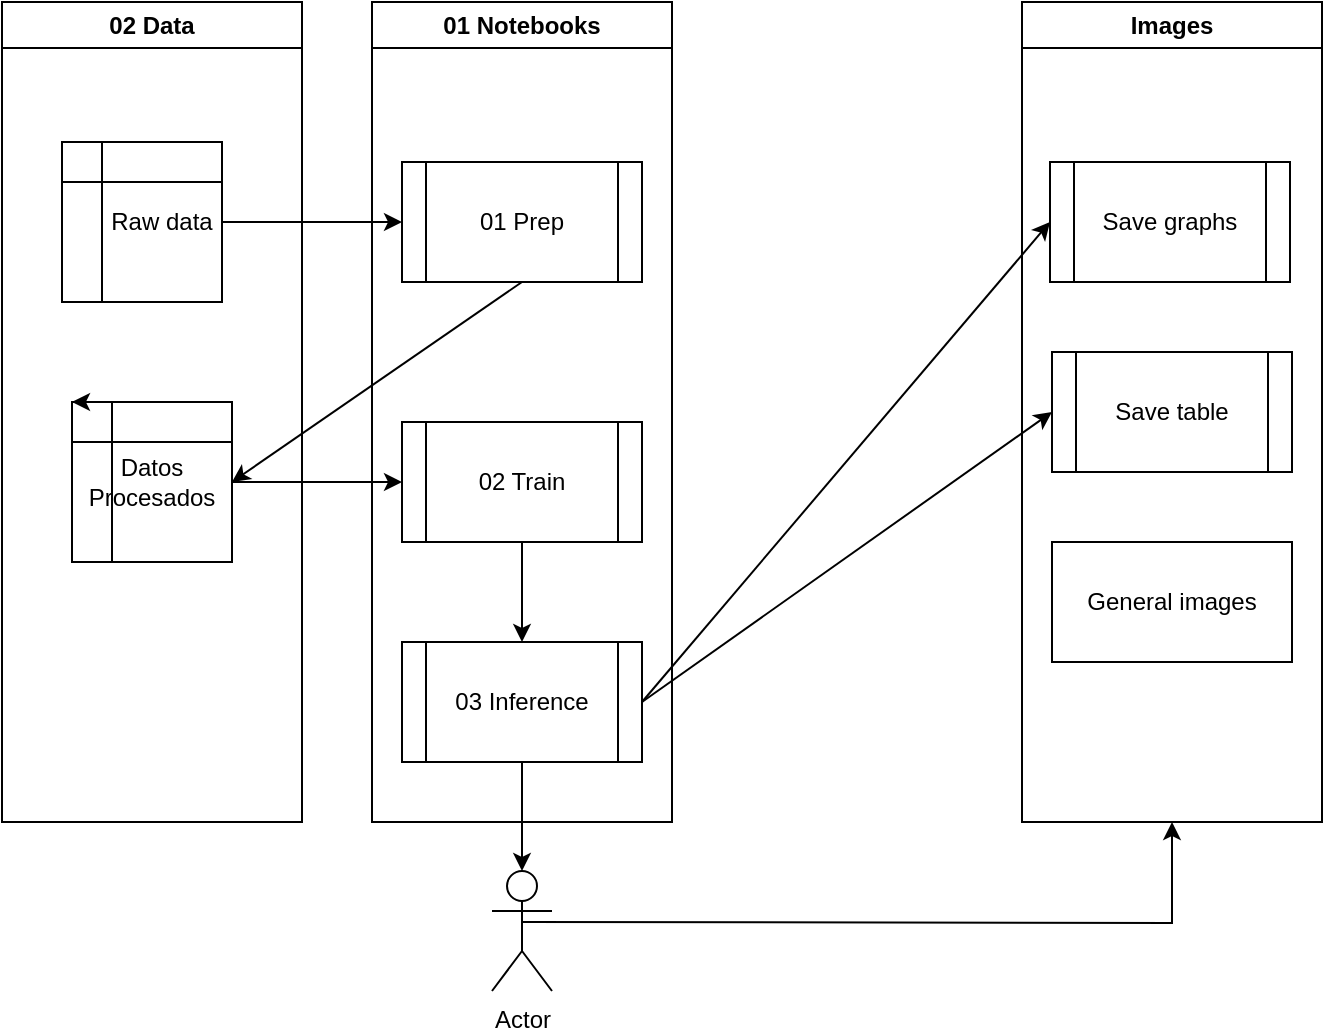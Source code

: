 <mxfile version="24.0.7" type="github">
  <diagram name="Página-1" id="VF9pn8ctg7HBFdFutHqc">
    <mxGraphModel dx="1467" dy="723" grid="1" gridSize="10" guides="1" tooltips="1" connect="1" arrows="1" fold="1" page="1" pageScale="1" pageWidth="827" pageHeight="1169" math="0" shadow="0">
      <root>
        <mxCell id="0" />
        <mxCell id="1" parent="0" />
        <mxCell id="yXg1hierR5A-spYFXTL8-6" value="" style="edgeStyle=orthogonalEdgeStyle;rounded=0;orthogonalLoop=1;jettySize=auto;html=1;" edge="1" parent="1" source="yXg1hierR5A-spYFXTL8-1" target="yXg1hierR5A-spYFXTL8-11">
          <mxGeometry relative="1" as="geometry">
            <mxPoint x="580" y="230" as="targetPoint" />
          </mxGeometry>
        </mxCell>
        <mxCell id="yXg1hierR5A-spYFXTL8-2" value="&amp;nbsp; &amp;nbsp; &amp;nbsp; Raw data" style="shape=internalStorage;whiteSpace=wrap;html=1;backgroundOutline=1;" vertex="1" parent="1">
          <mxGeometry x="60" y="190" width="80" height="80" as="geometry" />
        </mxCell>
        <mxCell id="yXg1hierR5A-spYFXTL8-4" value="" style="endArrow=classic;html=1;rounded=0;entryX=0;entryY=0.5;entryDx=0;entryDy=0;" edge="1" parent="1" source="yXg1hierR5A-spYFXTL8-2" target="yXg1hierR5A-spYFXTL8-7">
          <mxGeometry width="50" height="50" relative="1" as="geometry">
            <mxPoint x="170" y="120" as="sourcePoint" />
            <mxPoint x="400" y="260" as="targetPoint" />
          </mxGeometry>
        </mxCell>
        <mxCell id="yXg1hierR5A-spYFXTL8-7" value="01 Prep" style="shape=process;whiteSpace=wrap;html=1;backgroundOutline=1;" vertex="1" parent="1">
          <mxGeometry x="230" y="200" width="120" height="60" as="geometry" />
        </mxCell>
        <mxCell id="yXg1hierR5A-spYFXTL8-8" value="02 Data" style="swimlane;whiteSpace=wrap;html=1;startSize=23;" vertex="1" parent="1">
          <mxGeometry x="30" y="120" width="150" height="410" as="geometry" />
        </mxCell>
        <mxCell id="yXg1hierR5A-spYFXTL8-24" style="edgeStyle=orthogonalEdgeStyle;rounded=0;orthogonalLoop=1;jettySize=auto;html=1;exitX=0.5;exitY=0;exitDx=0;exitDy=0;" edge="1" parent="yXg1hierR5A-spYFXTL8-8" source="yXg1hierR5A-spYFXTL8-1">
          <mxGeometry relative="1" as="geometry">
            <mxPoint x="70" y="210.0" as="targetPoint" />
          </mxGeometry>
        </mxCell>
        <mxCell id="yXg1hierR5A-spYFXTL8-1" value="Datos&lt;div&gt;Procesados&lt;/div&gt;" style="shape=internalStorage;whiteSpace=wrap;html=1;backgroundOutline=1;" vertex="1" parent="yXg1hierR5A-spYFXTL8-8">
          <mxGeometry x="35" y="200" width="80" height="80" as="geometry" />
        </mxCell>
        <mxCell id="yXg1hierR5A-spYFXTL8-23" style="edgeStyle=orthogonalEdgeStyle;rounded=0;orthogonalLoop=1;jettySize=auto;html=1;exitX=0.25;exitY=0;exitDx=0;exitDy=0;entryX=0;entryY=0;entryDx=0;entryDy=0;" edge="1" parent="yXg1hierR5A-spYFXTL8-8" source="yXg1hierR5A-spYFXTL8-1" target="yXg1hierR5A-spYFXTL8-1">
          <mxGeometry relative="1" as="geometry" />
        </mxCell>
        <mxCell id="yXg1hierR5A-spYFXTL8-9" value="01 Notebooks" style="swimlane;whiteSpace=wrap;html=1;startSize=23;" vertex="1" parent="1">
          <mxGeometry x="215" y="120" width="150" height="410" as="geometry" />
        </mxCell>
        <mxCell id="yXg1hierR5A-spYFXTL8-11" value="02 Train" style="shape=process;whiteSpace=wrap;html=1;backgroundOutline=1;" vertex="1" parent="yXg1hierR5A-spYFXTL8-9">
          <mxGeometry x="15" y="210" width="120" height="60" as="geometry" />
        </mxCell>
        <mxCell id="yXg1hierR5A-spYFXTL8-14" value="03 Inference" style="shape=process;whiteSpace=wrap;html=1;backgroundOutline=1;" vertex="1" parent="yXg1hierR5A-spYFXTL8-9">
          <mxGeometry x="15" y="320" width="120" height="60" as="geometry" />
        </mxCell>
        <mxCell id="yXg1hierR5A-spYFXTL8-12" value="" style="endArrow=classic;html=1;rounded=0;entryX=1;entryY=0.5;entryDx=0;entryDy=0;" edge="1" parent="1" target="yXg1hierR5A-spYFXTL8-1">
          <mxGeometry width="50" height="50" relative="1" as="geometry">
            <mxPoint x="290" y="260" as="sourcePoint" />
            <mxPoint x="400" y="260" as="targetPoint" />
          </mxGeometry>
        </mxCell>
        <mxCell id="yXg1hierR5A-spYFXTL8-13" value="" style="endArrow=classic;html=1;rounded=0;exitX=0.5;exitY=1;exitDx=0;exitDy=0;" edge="1" parent="1" source="yXg1hierR5A-spYFXTL8-11">
          <mxGeometry width="50" height="50" relative="1" as="geometry">
            <mxPoint x="350" y="310" as="sourcePoint" />
            <mxPoint x="290" y="440" as="targetPoint" />
          </mxGeometry>
        </mxCell>
        <mxCell id="yXg1hierR5A-spYFXTL8-15" value="" style="endArrow=classic;html=1;rounded=0;exitX=1;exitY=0.5;exitDx=0;exitDy=0;entryX=0;entryY=0.5;entryDx=0;entryDy=0;" edge="1" parent="1" source="yXg1hierR5A-spYFXTL8-14" target="yXg1hierR5A-spYFXTL8-17">
          <mxGeometry width="50" height="50" relative="1" as="geometry">
            <mxPoint x="350" y="310" as="sourcePoint" />
            <mxPoint x="410" y="470" as="targetPoint" />
          </mxGeometry>
        </mxCell>
        <mxCell id="yXg1hierR5A-spYFXTL8-16" value="Images" style="swimlane;whiteSpace=wrap;html=1;startSize=23;" vertex="1" parent="1">
          <mxGeometry x="540" y="120" width="150" height="410" as="geometry" />
        </mxCell>
        <mxCell id="yXg1hierR5A-spYFXTL8-17" value="Save graphs" style="shape=process;whiteSpace=wrap;html=1;backgroundOutline=1;" vertex="1" parent="yXg1hierR5A-spYFXTL8-16">
          <mxGeometry x="14" y="80" width="120" height="60" as="geometry" />
        </mxCell>
        <mxCell id="yXg1hierR5A-spYFXTL8-18" value="Save table" style="shape=process;whiteSpace=wrap;html=1;backgroundOutline=1;" vertex="1" parent="yXg1hierR5A-spYFXTL8-16">
          <mxGeometry x="15" y="175" width="120" height="60" as="geometry" />
        </mxCell>
        <mxCell id="yXg1hierR5A-spYFXTL8-22" value="General images" style="rounded=0;whiteSpace=wrap;html=1;" vertex="1" parent="yXg1hierR5A-spYFXTL8-16">
          <mxGeometry x="15" y="270" width="120" height="60" as="geometry" />
        </mxCell>
        <mxCell id="yXg1hierR5A-spYFXTL8-19" value="" style="endArrow=classic;html=1;rounded=0;exitX=1;exitY=0.5;exitDx=0;exitDy=0;entryX=0;entryY=0.5;entryDx=0;entryDy=0;" edge="1" parent="1" source="yXg1hierR5A-spYFXTL8-14" target="yXg1hierR5A-spYFXTL8-18">
          <mxGeometry width="50" height="50" relative="1" as="geometry">
            <mxPoint x="360" y="480" as="sourcePoint" />
            <mxPoint x="424" y="240" as="targetPoint" />
          </mxGeometry>
        </mxCell>
        <mxCell id="yXg1hierR5A-spYFXTL8-27" style="edgeStyle=orthogonalEdgeStyle;rounded=0;orthogonalLoop=1;jettySize=auto;html=1;entryX=0.5;entryY=1;entryDx=0;entryDy=0;" edge="1" parent="1" target="yXg1hierR5A-spYFXTL8-16">
          <mxGeometry relative="1" as="geometry">
            <mxPoint x="300" y="580" as="targetPoint" />
            <mxPoint x="290" y="580" as="sourcePoint" />
          </mxGeometry>
        </mxCell>
        <mxCell id="yXg1hierR5A-spYFXTL8-26" value="Actor" style="shape=umlActor;verticalLabelPosition=bottom;verticalAlign=top;html=1;outlineConnect=0;" vertex="1" parent="1">
          <mxGeometry x="275" y="554.5" width="30" height="60" as="geometry" />
        </mxCell>
        <mxCell id="yXg1hierR5A-spYFXTL8-28" value="" style="endArrow=classic;html=1;rounded=0;exitX=0.5;exitY=1;exitDx=0;exitDy=0;entryX=0.5;entryY=0;entryDx=0;entryDy=0;entryPerimeter=0;" edge="1" parent="1" source="yXg1hierR5A-spYFXTL8-14" target="yXg1hierR5A-spYFXTL8-26">
          <mxGeometry width="50" height="50" relative="1" as="geometry">
            <mxPoint x="300" y="280" as="sourcePoint" />
            <mxPoint x="350" y="230" as="targetPoint" />
          </mxGeometry>
        </mxCell>
      </root>
    </mxGraphModel>
  </diagram>
</mxfile>
